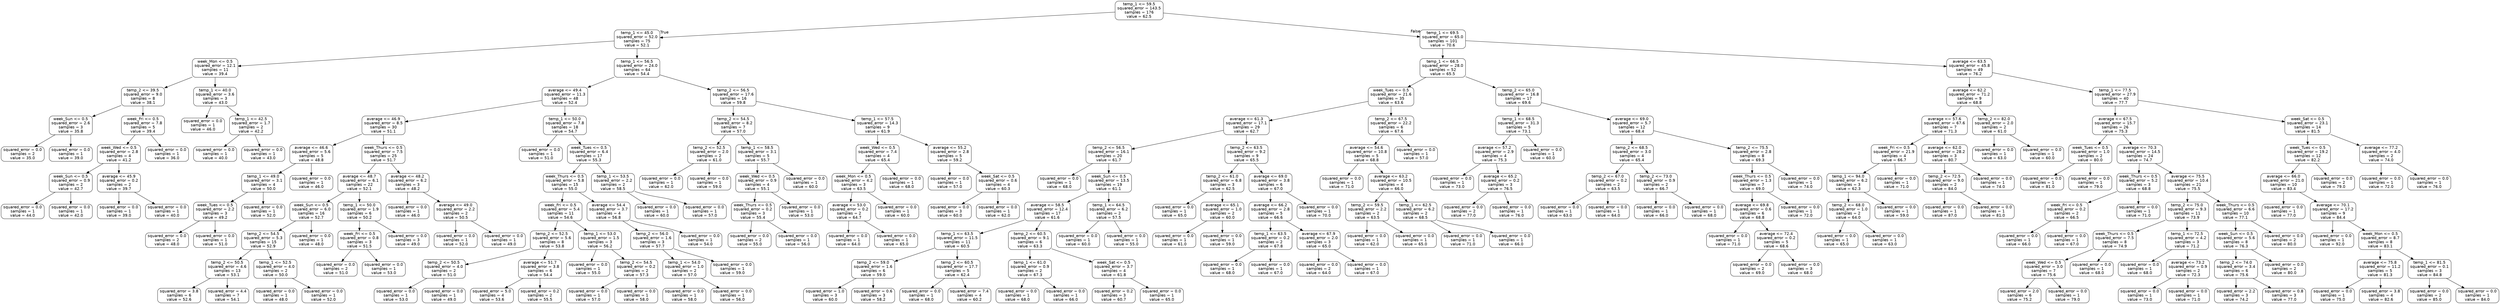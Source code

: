 digraph Tree {
node [shape=box, style="rounded", color="black", fontname="helvetica"] ;
edge [fontname="helvetica"] ;
0 [label="temp_1 <= 59.5\nsquared_error = 143.5\nsamples = 176\nvalue = 62.5"] ;
1 [label="temp_1 <= 45.0\nsquared_error = 52.0\nsamples = 75\nvalue = 52.1"] ;
0 -> 1 [labeldistance=2.5, labelangle=45, headlabel="True"] ;
2 [label="week_Mon <= 0.5\nsquared_error = 12.1\nsamples = 11\nvalue = 39.4"] ;
1 -> 2 ;
3 [label="temp_2 <= 39.5\nsquared_error = 9.0\nsamples = 8\nvalue = 38.1"] ;
2 -> 3 ;
4 [label="week_Sun <= 0.5\nsquared_error = 2.6\nsamples = 3\nvalue = 35.8"] ;
3 -> 4 ;
5 [label="squared_error = 0.0\nsamples = 2\nvalue = 35.0"] ;
4 -> 5 ;
6 [label="squared_error = 0.0\nsamples = 1\nvalue = 39.0"] ;
4 -> 6 ;
7 [label="week_Fri <= 0.5\nsquared_error = 7.8\nsamples = 5\nvalue = 39.4"] ;
3 -> 7 ;
8 [label="week_Wed <= 0.5\nsquared_error = 2.8\nsamples = 4\nvalue = 41.2"] ;
7 -> 8 ;
9 [label="week_Sun <= 0.5\nsquared_error = 0.9\nsamples = 2\nvalue = 42.7"] ;
8 -> 9 ;
10 [label="squared_error = 0.0\nsamples = 1\nvalue = 44.0"] ;
9 -> 10 ;
11 [label="squared_error = 0.0\nsamples = 1\nvalue = 42.0"] ;
9 -> 11 ;
12 [label="average <= 45.9\nsquared_error = 0.2\nsamples = 2\nvalue = 39.7"] ;
8 -> 12 ;
13 [label="squared_error = 0.0\nsamples = 1\nvalue = 39.0"] ;
12 -> 13 ;
14 [label="squared_error = 0.0\nsamples = 1\nvalue = 40.0"] ;
12 -> 14 ;
15 [label="squared_error = 0.0\nsamples = 1\nvalue = 36.0"] ;
7 -> 15 ;
16 [label="temp_1 <= 40.0\nsquared_error = 3.6\nsamples = 3\nvalue = 43.0"] ;
2 -> 16 ;
17 [label="squared_error = 0.0\nsamples = 1\nvalue = 46.0"] ;
16 -> 17 ;
18 [label="temp_1 <= 42.5\nsquared_error = 1.7\nsamples = 2\nvalue = 42.2"] ;
16 -> 18 ;
19 [label="squared_error = 0.0\nsamples = 1\nvalue = 40.0"] ;
18 -> 19 ;
20 [label="squared_error = 0.0\nsamples = 1\nvalue = 43.0"] ;
18 -> 20 ;
21 [label="temp_1 <= 56.5\nsquared_error = 24.0\nsamples = 64\nvalue = 54.4"] ;
1 -> 21 ;
22 [label="average <= 49.4\nsquared_error = 11.3\nsamples = 48\nvalue = 52.4"] ;
21 -> 22 ;
23 [label="average <= 46.9\nsquared_error = 8.5\nsamples = 30\nvalue = 51.1"] ;
22 -> 23 ;
24 [label="average <= 46.6\nsquared_error = 5.6\nsamples = 5\nvalue = 48.8"] ;
23 -> 24 ;
25 [label="temp_1 <= 49.0\nsquared_error = 3.1\nsamples = 4\nvalue = 50.0"] ;
24 -> 25 ;
26 [label="week_Tues <= 0.5\nsquared_error = 2.2\nsamples = 3\nvalue = 49.2"] ;
25 -> 26 ;
27 [label="squared_error = 0.0\nsamples = 2\nvalue = 48.0"] ;
26 -> 27 ;
28 [label="squared_error = 0.0\nsamples = 1\nvalue = 51.0"] ;
26 -> 28 ;
29 [label="squared_error = 0.0\nsamples = 1\nvalue = 52.0"] ;
25 -> 29 ;
30 [label="squared_error = 0.0\nsamples = 1\nvalue = 46.0"] ;
24 -> 30 ;
31 [label="week_Thurs <= 0.5\nsquared_error = 7.5\nsamples = 25\nvalue = 51.7"] ;
23 -> 31 ;
32 [label="average <= 48.7\nsquared_error = 6.1\nsamples = 22\nvalue = 52.1"] ;
31 -> 32 ;
33 [label="week_Sun <= 0.5\nsquared_error = 6.0\nsamples = 16\nvalue = 52.7"] ;
32 -> 33 ;
34 [label="temp_2 <= 54.5\nsquared_error = 5.3\nsamples = 15\nvalue = 52.9"] ;
33 -> 34 ;
35 [label="temp_2 <= 50.5\nsquared_error = 4.6\nsamples = 13\nvalue = 53.1"] ;
34 -> 35 ;
36 [label="squared_error = 3.8\nsamples = 6\nvalue = 52.6"] ;
35 -> 36 ;
37 [label="squared_error = 4.4\nsamples = 7\nvalue = 54.1"] ;
35 -> 37 ;
38 [label="temp_1 <= 52.5\nsquared_error = 4.0\nsamples = 2\nvalue = 50.0"] ;
34 -> 38 ;
39 [label="squared_error = 0.0\nsamples = 1\nvalue = 48.0"] ;
38 -> 39 ;
40 [label="squared_error = 0.0\nsamples = 1\nvalue = 52.0"] ;
38 -> 40 ;
41 [label="squared_error = 0.0\nsamples = 1\nvalue = 48.0"] ;
33 -> 41 ;
42 [label="temp_1 <= 50.0\nsquared_error = 1.9\nsamples = 6\nvalue = 50.2"] ;
32 -> 42 ;
43 [label="week_Fri <= 0.5\nsquared_error = 0.8\nsamples = 3\nvalue = 51.5"] ;
42 -> 43 ;
44 [label="squared_error = 0.0\nsamples = 2\nvalue = 51.0"] ;
43 -> 44 ;
45 [label="squared_error = 0.0\nsamples = 1\nvalue = 53.0"] ;
43 -> 45 ;
46 [label="squared_error = 0.0\nsamples = 3\nvalue = 49.0"] ;
42 -> 46 ;
47 [label="average <= 48.2\nsquared_error = 6.2\nsamples = 3\nvalue = 48.2"] ;
31 -> 47 ;
48 [label="squared_error = 0.0\nsamples = 1\nvalue = 46.0"] ;
47 -> 48 ;
49 [label="average <= 49.0\nsquared_error = 2.2\nsamples = 2\nvalue = 50.5"] ;
47 -> 49 ;
50 [label="squared_error = 0.0\nsamples = 1\nvalue = 52.0"] ;
49 -> 50 ;
51 [label="squared_error = 0.0\nsamples = 1\nvalue = 49.0"] ;
49 -> 51 ;
52 [label="temp_1 <= 50.0\nsquared_error = 7.8\nsamples = 18\nvalue = 54.7"] ;
22 -> 52 ;
53 [label="squared_error = 0.0\nsamples = 1\nvalue = 51.0"] ;
52 -> 53 ;
54 [label="week_Tues <= 0.5\nsquared_error = 6.4\nsamples = 17\nvalue = 55.3"] ;
52 -> 54 ;
55 [label="week_Thurs <= 0.5\nsquared_error = 5.8\nsamples = 15\nvalue = 55.0"] ;
54 -> 55 ;
56 [label="week_Fri <= 0.5\nsquared_error = 5.4\nsamples = 11\nvalue = 54.6"] ;
55 -> 56 ;
57 [label="temp_2 <= 52.5\nsquared_error = 5.6\nsamples = 8\nvalue = 53.8"] ;
56 -> 57 ;
58 [label="temp_2 <= 50.5\nsquared_error = 4.0\nsamples = 2\nvalue = 51.0"] ;
57 -> 58 ;
59 [label="squared_error = 0.0\nsamples = 1\nvalue = 53.0"] ;
58 -> 59 ;
60 [label="squared_error = 0.0\nsamples = 1\nvalue = 49.0"] ;
58 -> 60 ;
61 [label="average <= 51.7\nsquared_error = 3.8\nsamples = 6\nvalue = 54.4"] ;
57 -> 61 ;
62 [label="squared_error = 5.0\nsamples = 4\nvalue = 53.6"] ;
61 -> 62 ;
63 [label="squared_error = 0.2\nsamples = 2\nvalue = 55.5"] ;
61 -> 63 ;
64 [label="temp_1 <= 53.0\nsquared_error = 1.5\nsamples = 3\nvalue = 56.2"] ;
56 -> 64 ;
65 [label="squared_error = 0.0\nsamples = 1\nvalue = 55.0"] ;
64 -> 65 ;
66 [label="temp_2 <= 54.5\nsquared_error = 0.2\nsamples = 2\nvalue = 57.3"] ;
64 -> 66 ;
67 [label="squared_error = 0.0\nsamples = 1\nvalue = 57.0"] ;
66 -> 67 ;
68 [label="squared_error = 0.0\nsamples = 1\nvalue = 58.0"] ;
66 -> 68 ;
69 [label="average <= 54.4\nsquared_error = 3.7\nsamples = 4\nvalue = 56.8"] ;
55 -> 69 ;
70 [label="temp_2 <= 56.0\nsquared_error = 1.6\nsamples = 3\nvalue = 57.7"] ;
69 -> 70 ;
71 [label="temp_1 <= 54.0\nsquared_error = 1.0\nsamples = 2\nvalue = 57.0"] ;
70 -> 71 ;
72 [label="squared_error = 0.0\nsamples = 1\nvalue = 58.0"] ;
71 -> 72 ;
73 [label="squared_error = 0.0\nsamples = 1\nvalue = 56.0"] ;
71 -> 73 ;
74 [label="squared_error = 0.0\nsamples = 1\nvalue = 59.0"] ;
70 -> 74 ;
75 [label="squared_error = 0.0\nsamples = 1\nvalue = 54.0"] ;
69 -> 75 ;
76 [label="temp_1 <= 53.5\nsquared_error = 2.2\nsamples = 2\nvalue = 58.5"] ;
54 -> 76 ;
77 [label="squared_error = 0.0\nsamples = 1\nvalue = 60.0"] ;
76 -> 77 ;
78 [label="squared_error = 0.0\nsamples = 1\nvalue = 57.0"] ;
76 -> 78 ;
79 [label="temp_2 <= 56.5\nsquared_error = 17.6\nsamples = 16\nvalue = 59.8"] ;
21 -> 79 ;
80 [label="temp_2 <= 54.5\nsquared_error = 8.2\nsamples = 7\nvalue = 57.0"] ;
79 -> 80 ;
81 [label="temp_2 <= 52.5\nsquared_error = 2.0\nsamples = 2\nvalue = 61.0"] ;
80 -> 81 ;
82 [label="squared_error = 0.0\nsamples = 1\nvalue = 62.0"] ;
81 -> 82 ;
83 [label="squared_error = 0.0\nsamples = 1\nvalue = 59.0"] ;
81 -> 83 ;
84 [label="temp_1 <= 58.5\nsquared_error = 3.1\nsamples = 5\nvalue = 55.7"] ;
80 -> 84 ;
85 [label="week_Wed <= 0.5\nsquared_error = 0.9\nsamples = 4\nvalue = 55.1"] ;
84 -> 85 ;
86 [label="week_Thurs <= 0.5\nsquared_error = 0.2\nsamples = 3\nvalue = 55.4"] ;
85 -> 86 ;
87 [label="squared_error = 0.0\nsamples = 2\nvalue = 55.0"] ;
86 -> 87 ;
88 [label="squared_error = 0.0\nsamples = 1\nvalue = 56.0"] ;
86 -> 88 ;
89 [label="squared_error = 0.0\nsamples = 1\nvalue = 53.0"] ;
85 -> 89 ;
90 [label="squared_error = 0.0\nsamples = 1\nvalue = 60.0"] ;
84 -> 90 ;
91 [label="temp_1 <= 57.5\nsquared_error = 14.3\nsamples = 9\nvalue = 61.9"] ;
79 -> 91 ;
92 [label="week_Wed <= 0.5\nsquared_error = 7.4\nsamples = 4\nvalue = 65.4"] ;
91 -> 92 ;
93 [label="week_Mon <= 0.5\nsquared_error = 4.2\nsamples = 3\nvalue = 63.5"] ;
92 -> 93 ;
94 [label="average <= 53.0\nsquared_error = 0.2\nsamples = 2\nvalue = 64.7"] ;
93 -> 94 ;
95 [label="squared_error = 0.0\nsamples = 1\nvalue = 64.0"] ;
94 -> 95 ;
96 [label="squared_error = 0.0\nsamples = 1\nvalue = 65.0"] ;
94 -> 96 ;
97 [label="squared_error = 0.0\nsamples = 1\nvalue = 60.0"] ;
93 -> 97 ;
98 [label="squared_error = 0.0\nsamples = 1\nvalue = 68.0"] ;
92 -> 98 ;
99 [label="average <= 55.2\nsquared_error = 2.8\nsamples = 5\nvalue = 59.2"] ;
91 -> 99 ;
100 [label="squared_error = 0.0\nsamples = 1\nvalue = 57.0"] ;
99 -> 100 ;
101 [label="week_Sat <= 0.5\nsquared_error = 0.6\nsamples = 4\nvalue = 60.3"] ;
99 -> 101 ;
102 [label="squared_error = 0.0\nsamples = 3\nvalue = 60.0"] ;
101 -> 102 ;
103 [label="squared_error = 0.0\nsamples = 1\nvalue = 62.0"] ;
101 -> 103 ;
104 [label="temp_1 <= 69.5\nsquared_error = 65.0\nsamples = 101\nvalue = 70.6"] ;
0 -> 104 [labeldistance=2.5, labelangle=-45, headlabel="False"] ;
105 [label="temp_1 <= 66.5\nsquared_error = 28.0\nsamples = 52\nvalue = 65.5"] ;
104 -> 105 ;
106 [label="week_Tues <= 0.5\nsquared_error = 21.6\nsamples = 35\nvalue = 63.6"] ;
105 -> 106 ;
107 [label="average <= 61.3\nsquared_error = 17.1\nsamples = 29\nvalue = 62.7"] ;
106 -> 107 ;
108 [label="temp_2 <= 56.5\nsquared_error = 16.1\nsamples = 20\nvalue = 61.7"] ;
107 -> 108 ;
109 [label="squared_error = 0.0\nsamples = 1\nvalue = 68.0"] ;
108 -> 109 ;
110 [label="week_Sun <= 0.5\nsquared_error = 13.5\nsamples = 19\nvalue = 61.1"] ;
108 -> 110 ;
111 [label="average <= 58.5\nsquared_error = 12.4\nsamples = 17\nvalue = 61.6"] ;
110 -> 111 ;
112 [label="temp_1 <= 63.5\nsquared_error = 11.5\nsamples = 11\nvalue = 60.5"] ;
111 -> 112 ;
113 [label="temp_2 <= 59.0\nsquared_error = 1.6\nsamples = 6\nvalue = 59.0"] ;
112 -> 113 ;
114 [label="squared_error = 1.0\nsamples = 3\nvalue = 60.0"] ;
113 -> 114 ;
115 [label="squared_error = 0.6\nsamples = 3\nvalue = 58.2"] ;
113 -> 115 ;
116 [label="temp_2 <= 60.5\nsquared_error = 17.7\nsamples = 5\nvalue = 62.4"] ;
112 -> 116 ;
117 [label="squared_error = 0.0\nsamples = 1\nvalue = 68.0"] ;
116 -> 117 ;
118 [label="squared_error = 7.4\nsamples = 4\nvalue = 60.2"] ;
116 -> 118 ;
119 [label="temp_2 <= 60.5\nsquared_error = 9.1\nsamples = 6\nvalue = 63.3"] ;
111 -> 119 ;
120 [label="temp_1 <= 61.0\nsquared_error = 0.9\nsamples = 2\nvalue = 67.3"] ;
119 -> 120 ;
121 [label="squared_error = 0.0\nsamples = 1\nvalue = 68.0"] ;
120 -> 121 ;
122 [label="squared_error = 0.0\nsamples = 1\nvalue = 66.0"] ;
120 -> 122 ;
123 [label="week_Sat <= 0.5\nsquared_error = 3.7\nsamples = 4\nvalue = 61.8"] ;
119 -> 123 ;
124 [label="squared_error = 0.2\nsamples = 3\nvalue = 60.7"] ;
123 -> 124 ;
125 [label="squared_error = 0.0\nsamples = 1\nvalue = 65.0"] ;
123 -> 125 ;
126 [label="temp_1 <= 64.5\nsquared_error = 6.2\nsamples = 2\nvalue = 57.5"] ;
110 -> 126 ;
127 [label="squared_error = 0.0\nsamples = 1\nvalue = 60.0"] ;
126 -> 127 ;
128 [label="squared_error = 0.0\nsamples = 1\nvalue = 55.0"] ;
126 -> 128 ;
129 [label="temp_2 <= 63.5\nsquared_error = 9.2\nsamples = 9\nvalue = 65.5"] ;
107 -> 129 ;
130 [label="temp_2 <= 61.0\nsquared_error = 6.8\nsamples = 3\nvalue = 62.5"] ;
129 -> 130 ;
131 [label="squared_error = 0.0\nsamples = 1\nvalue = 65.0"] ;
130 -> 131 ;
132 [label="average <= 65.1\nsquared_error = 1.0\nsamples = 2\nvalue = 60.0"] ;
130 -> 132 ;
133 [label="squared_error = 0.0\nsamples = 1\nvalue = 61.0"] ;
132 -> 133 ;
134 [label="squared_error = 0.0\nsamples = 1\nvalue = 59.0"] ;
132 -> 134 ;
135 [label="average <= 69.0\nsquared_error = 3.8\nsamples = 6\nvalue = 67.0"] ;
129 -> 135 ;
136 [label="average <= 66.2\nsquared_error = 2.8\nsamples = 5\nvalue = 66.6"] ;
135 -> 136 ;
137 [label="temp_1 <= 63.5\nsquared_error = 0.2\nsamples = 2\nvalue = 67.8"] ;
136 -> 137 ;
138 [label="squared_error = 0.0\nsamples = 1\nvalue = 68.0"] ;
137 -> 138 ;
139 [label="squared_error = 0.0\nsamples = 1\nvalue = 67.0"] ;
137 -> 139 ;
140 [label="average <= 67.9\nsquared_error = 2.0\nsamples = 3\nvalue = 65.0"] ;
136 -> 140 ;
141 [label="squared_error = 0.0\nsamples = 2\nvalue = 64.0"] ;
140 -> 141 ;
142 [label="squared_error = 0.0\nsamples = 1\nvalue = 67.0"] ;
140 -> 142 ;
143 [label="squared_error = 0.0\nsamples = 1\nvalue = 70.0"] ;
135 -> 143 ;
144 [label="temp_2 <= 67.5\nsquared_error = 22.2\nsamples = 6\nvalue = 67.6"] ;
106 -> 144 ;
145 [label="average <= 54.6\nsquared_error = 10.8\nsamples = 5\nvalue = 68.8"] ;
144 -> 145 ;
146 [label="squared_error = 0.0\nsamples = 1\nvalue = 71.0"] ;
145 -> 146 ;
147 [label="average <= 63.2\nsquared_error = 10.5\nsamples = 4\nvalue = 66.0"] ;
145 -> 147 ;
148 [label="temp_2 <= 59.5\nsquared_error = 2.2\nsamples = 2\nvalue = 63.5"] ;
147 -> 148 ;
149 [label="squared_error = 0.0\nsamples = 1\nvalue = 62.0"] ;
148 -> 149 ;
150 [label="squared_error = 0.0\nsamples = 1\nvalue = 65.0"] ;
148 -> 150 ;
151 [label="temp_1 <= 62.5\nsquared_error = 6.2\nsamples = 2\nvalue = 68.5"] ;
147 -> 151 ;
152 [label="squared_error = 0.0\nsamples = 1\nvalue = 71.0"] ;
151 -> 152 ;
153 [label="squared_error = 0.0\nsamples = 1\nvalue = 66.0"] ;
151 -> 153 ;
154 [label="squared_error = 0.0\nsamples = 1\nvalue = 57.0"] ;
144 -> 154 ;
155 [label="temp_2 <= 65.0\nsquared_error = 16.8\nsamples = 17\nvalue = 69.6"] ;
105 -> 155 ;
156 [label="temp_1 <= 68.5\nsquared_error = 31.3\nsamples = 5\nvalue = 73.1"] ;
155 -> 156 ;
157 [label="average <= 57.2\nsquared_error = 2.9\nsamples = 4\nvalue = 75.3"] ;
156 -> 157 ;
158 [label="squared_error = 0.0\nsamples = 1\nvalue = 73.0"] ;
157 -> 158 ;
159 [label="average <= 65.2\nsquared_error = 0.2\nsamples = 3\nvalue = 76.5"] ;
157 -> 159 ;
160 [label="squared_error = 0.0\nsamples = 2\nvalue = 77.0"] ;
159 -> 160 ;
161 [label="squared_error = 0.0\nsamples = 1\nvalue = 76.0"] ;
159 -> 161 ;
162 [label="squared_error = 0.0\nsamples = 1\nvalue = 60.0"] ;
156 -> 162 ;
163 [label="average <= 69.0\nsquared_error = 5.7\nsamples = 12\nvalue = 68.4"] ;
155 -> 163 ;
164 [label="temp_2 <= 68.5\nsquared_error = 3.0\nsamples = 4\nvalue = 65.4"] ;
163 -> 164 ;
165 [label="temp_2 <= 67.0\nsquared_error = 0.2\nsamples = 2\nvalue = 63.5"] ;
164 -> 165 ;
166 [label="squared_error = 0.0\nsamples = 1\nvalue = 63.0"] ;
165 -> 166 ;
167 [label="squared_error = 0.0\nsamples = 1\nvalue = 64.0"] ;
165 -> 167 ;
168 [label="temp_2 <= 73.0\nsquared_error = 0.9\nsamples = 2\nvalue = 66.7"] ;
164 -> 168 ;
169 [label="squared_error = 0.0\nsamples = 1\nvalue = 66.0"] ;
168 -> 169 ;
170 [label="squared_error = 0.0\nsamples = 1\nvalue = 68.0"] ;
168 -> 170 ;
171 [label="temp_2 <= 75.5\nsquared_error = 2.8\nsamples = 8\nvalue = 69.3"] ;
163 -> 171 ;
172 [label="week_Thurs <= 0.5\nsquared_error = 1.3\nsamples = 7\nvalue = 69.0"] ;
171 -> 172 ;
173 [label="average <= 69.8\nsquared_error = 0.6\nsamples = 6\nvalue = 68.8"] ;
172 -> 173 ;
174 [label="squared_error = 0.0\nsamples = 1\nvalue = 71.0"] ;
173 -> 174 ;
175 [label="average <= 72.4\nsquared_error = 0.2\nsamples = 5\nvalue = 68.6"] ;
173 -> 175 ;
176 [label="squared_error = 0.0\nsamples = 2\nvalue = 69.0"] ;
175 -> 176 ;
177 [label="squared_error = 0.0\nsamples = 3\nvalue = 68.0"] ;
175 -> 177 ;
178 [label="squared_error = 0.0\nsamples = 1\nvalue = 72.0"] ;
172 -> 178 ;
179 [label="squared_error = 0.0\nsamples = 1\nvalue = 74.0"] ;
171 -> 179 ;
180 [label="average <= 63.5\nsquared_error = 45.8\nsamples = 49\nvalue = 76.2"] ;
104 -> 180 ;
181 [label="average <= 62.2\nsquared_error = 71.2\nsamples = 9\nvalue = 68.8"] ;
180 -> 181 ;
182 [label="average <= 57.6\nsquared_error = 67.6\nsamples = 7\nvalue = 71.3"] ;
181 -> 182 ;
183 [label="week_Fri <= 0.5\nsquared_error = 21.9\nsamples = 4\nvalue = 66.7"] ;
182 -> 183 ;
184 [label="temp_1 <= 94.0\nsquared_error = 6.2\nsamples = 3\nvalue = 62.3"] ;
183 -> 184 ;
185 [label="temp_2 <= 68.0\nsquared_error = 1.0\nsamples = 2\nvalue = 64.0"] ;
184 -> 185 ;
186 [label="squared_error = 0.0\nsamples = 1\nvalue = 65.0"] ;
185 -> 186 ;
187 [label="squared_error = 0.0\nsamples = 1\nvalue = 63.0"] ;
185 -> 187 ;
188 [label="squared_error = 0.0\nsamples = 1\nvalue = 59.0"] ;
184 -> 188 ;
189 [label="squared_error = 0.0\nsamples = 1\nvalue = 71.0"] ;
183 -> 189 ;
190 [label="average <= 62.0\nsquared_error = 28.2\nsamples = 3\nvalue = 80.7"] ;
182 -> 190 ;
191 [label="temp_2 <= 72.5\nsquared_error = 9.0\nsamples = 2\nvalue = 84.0"] ;
190 -> 191 ;
192 [label="squared_error = 0.0\nsamples = 1\nvalue = 87.0"] ;
191 -> 192 ;
193 [label="squared_error = 0.0\nsamples = 1\nvalue = 81.0"] ;
191 -> 193 ;
194 [label="squared_error = 0.0\nsamples = 1\nvalue = 74.0"] ;
190 -> 194 ;
195 [label="temp_2 <= 82.0\nsquared_error = 2.0\nsamples = 2\nvalue = 61.0"] ;
181 -> 195 ;
196 [label="squared_error = 0.0\nsamples = 1\nvalue = 63.0"] ;
195 -> 196 ;
197 [label="squared_error = 0.0\nsamples = 1\nvalue = 60.0"] ;
195 -> 197 ;
198 [label="temp_1 <= 77.5\nsquared_error = 27.9\nsamples = 40\nvalue = 77.7"] ;
180 -> 198 ;
199 [label="average <= 67.5\nsquared_error = 15.7\nsamples = 26\nvalue = 75.3"] ;
198 -> 199 ;
200 [label="week_Tues <= 0.5\nsquared_error = 1.0\nsamples = 2\nvalue = 80.0"] ;
199 -> 200 ;
201 [label="squared_error = 0.0\nsamples = 1\nvalue = 81.0"] ;
200 -> 201 ;
202 [label="squared_error = 0.0\nsamples = 1\nvalue = 79.0"] ;
200 -> 202 ;
203 [label="average <= 70.3\nsquared_error = 14.5\nsamples = 24\nvalue = 74.7"] ;
199 -> 203 ;
204 [label="week_Thurs <= 0.5\nsquared_error = 5.2\nsamples = 3\nvalue = 68.8"] ;
203 -> 204 ;
205 [label="week_Fri <= 0.5\nsquared_error = 0.2\nsamples = 2\nvalue = 66.5"] ;
204 -> 205 ;
206 [label="squared_error = 0.0\nsamples = 1\nvalue = 66.0"] ;
205 -> 206 ;
207 [label="squared_error = 0.0\nsamples = 1\nvalue = 67.0"] ;
205 -> 207 ;
208 [label="squared_error = 0.0\nsamples = 1\nvalue = 71.0"] ;
204 -> 208 ;
209 [label="average <= 75.5\nsquared_error = 10.4\nsamples = 21\nvalue = 75.5"] ;
203 -> 209 ;
210 [label="temp_2 <= 75.0\nsquared_error = 9.3\nsamples = 11\nvalue = 73.9"] ;
209 -> 210 ;
211 [label="week_Thurs <= 0.5\nsquared_error = 7.5\nsamples = 8\nvalue = 74.9"] ;
210 -> 211 ;
212 [label="week_Wed <= 0.5\nsquared_error = 3.0\nsamples = 7\nvalue = 75.6"] ;
211 -> 212 ;
213 [label="squared_error = 2.0\nsamples = 6\nvalue = 75.2"] ;
212 -> 213 ;
214 [label="squared_error = 0.0\nsamples = 1\nvalue = 79.0"] ;
212 -> 214 ;
215 [label="squared_error = 0.0\nsamples = 1\nvalue = 68.0"] ;
211 -> 215 ;
216 [label="temp_1 <= 72.5\nsquared_error = 4.2\nsamples = 3\nvalue = 71.2"] ;
210 -> 216 ;
217 [label="squared_error = 0.0\nsamples = 1\nvalue = 68.0"] ;
216 -> 217 ;
218 [label="average <= 73.2\nsquared_error = 0.9\nsamples = 2\nvalue = 72.3"] ;
216 -> 218 ;
219 [label="squared_error = 0.0\nsamples = 1\nvalue = 73.0"] ;
218 -> 219 ;
220 [label="squared_error = 0.0\nsamples = 1\nvalue = 71.0"] ;
218 -> 220 ;
221 [label="week_Thurs <= 0.5\nsquared_error = 6.6\nsamples = 10\nvalue = 77.1"] ;
209 -> 221 ;
222 [label="week_Sun <= 0.5\nsquared_error = 5.6\nsamples = 8\nvalue = 76.3"] ;
221 -> 222 ;
223 [label="temp_2 <= 74.0\nsquared_error = 3.4\nsamples = 6\nvalue = 75.6"] ;
222 -> 223 ;
224 [label="squared_error = 2.2\nsamples = 3\nvalue = 74.2"] ;
223 -> 224 ;
225 [label="squared_error = 0.8\nsamples = 3\nvalue = 77.0"] ;
223 -> 225 ;
226 [label="squared_error = 0.0\nsamples = 2\nvalue = 80.0"] ;
222 -> 226 ;
227 [label="squared_error = 0.0\nsamples = 2\nvalue = 80.0"] ;
221 -> 227 ;
228 [label="week_Sat <= 0.5\nsquared_error = 23.1\nsamples = 14\nvalue = 81.5"] ;
198 -> 228 ;
229 [label="week_Tues <= 0.5\nsquared_error = 19.2\nsamples = 12\nvalue = 82.2"] ;
228 -> 229 ;
230 [label="average <= 66.0\nsquared_error = 21.0\nsamples = 10\nvalue = 83.4"] ;
229 -> 230 ;
231 [label="squared_error = 0.0\nsamples = 1\nvalue = 77.0"] ;
230 -> 231 ;
232 [label="average <= 70.1\nsquared_error = 17.2\nsamples = 9\nvalue = 84.4"] ;
230 -> 232 ;
233 [label="squared_error = 0.0\nsamples = 1\nvalue = 92.0"] ;
232 -> 233 ;
234 [label="week_Mon <= 0.5\nsquared_error = 8.7\nsamples = 8\nvalue = 83.1"] ;
232 -> 234 ;
235 [label="average <= 75.8\nsquared_error = 11.2\nsamples = 5\nvalue = 81.3"] ;
234 -> 235 ;
236 [label="squared_error = 0.0\nsamples = 1\nvalue = 75.0"] ;
235 -> 236 ;
237 [label="squared_error = 3.8\nsamples = 4\nvalue = 82.6"] ;
235 -> 237 ;
238 [label="temp_1 <= 81.5\nsquared_error = 0.1\nsamples = 3\nvalue = 84.8"] ;
234 -> 238 ;
239 [label="squared_error = 0.0\nsamples = 2\nvalue = 85.0"] ;
238 -> 239 ;
240 [label="squared_error = 0.0\nsamples = 1\nvalue = 84.0"] ;
238 -> 240 ;
241 [label="squared_error = 0.0\nsamples = 2\nvalue = 79.0"] ;
229 -> 241 ;
242 [label="average <= 77.2\nsquared_error = 4.0\nsamples = 2\nvalue = 74.0"] ;
228 -> 242 ;
243 [label="squared_error = 0.0\nsamples = 1\nvalue = 72.0"] ;
242 -> 243 ;
244 [label="squared_error = 0.0\nsamples = 1\nvalue = 76.0"] ;
242 -> 244 ;
}